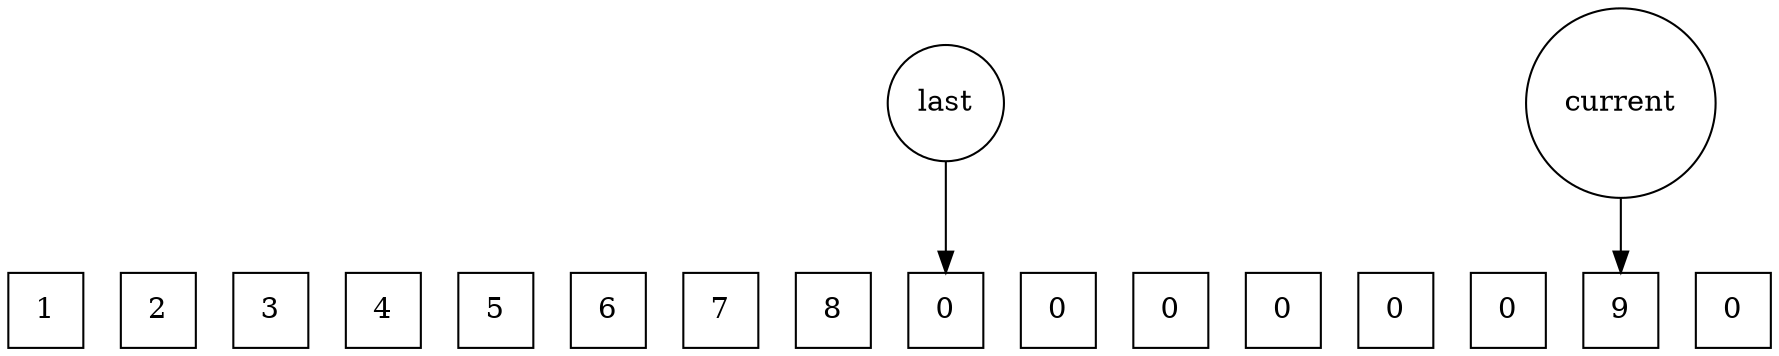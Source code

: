 digraph {
	node [shape=square]
	0 [label=1]
	1 [label=2]
	2 [label=3]
	3 [label=4]
	4 [label=5]
	5 [label=6]
	6 [label=7]
	7 [label=8]
	8 [label=0]
	9 [label=0]
	10 [label=0]
	11 [label=0]
	12 [label=0]
	13 [label=0]
	14 [label=9]
	15 [label=0]
	{
		graph [rank=same]
		0
		1
		2
		3
		4
		5
		6
		7
		8
		9
		10
		11
		12
		13
		14
		15
	}
	current [shape=circle]
	current -> 14
	last [shape=circle]
	last -> 8
}